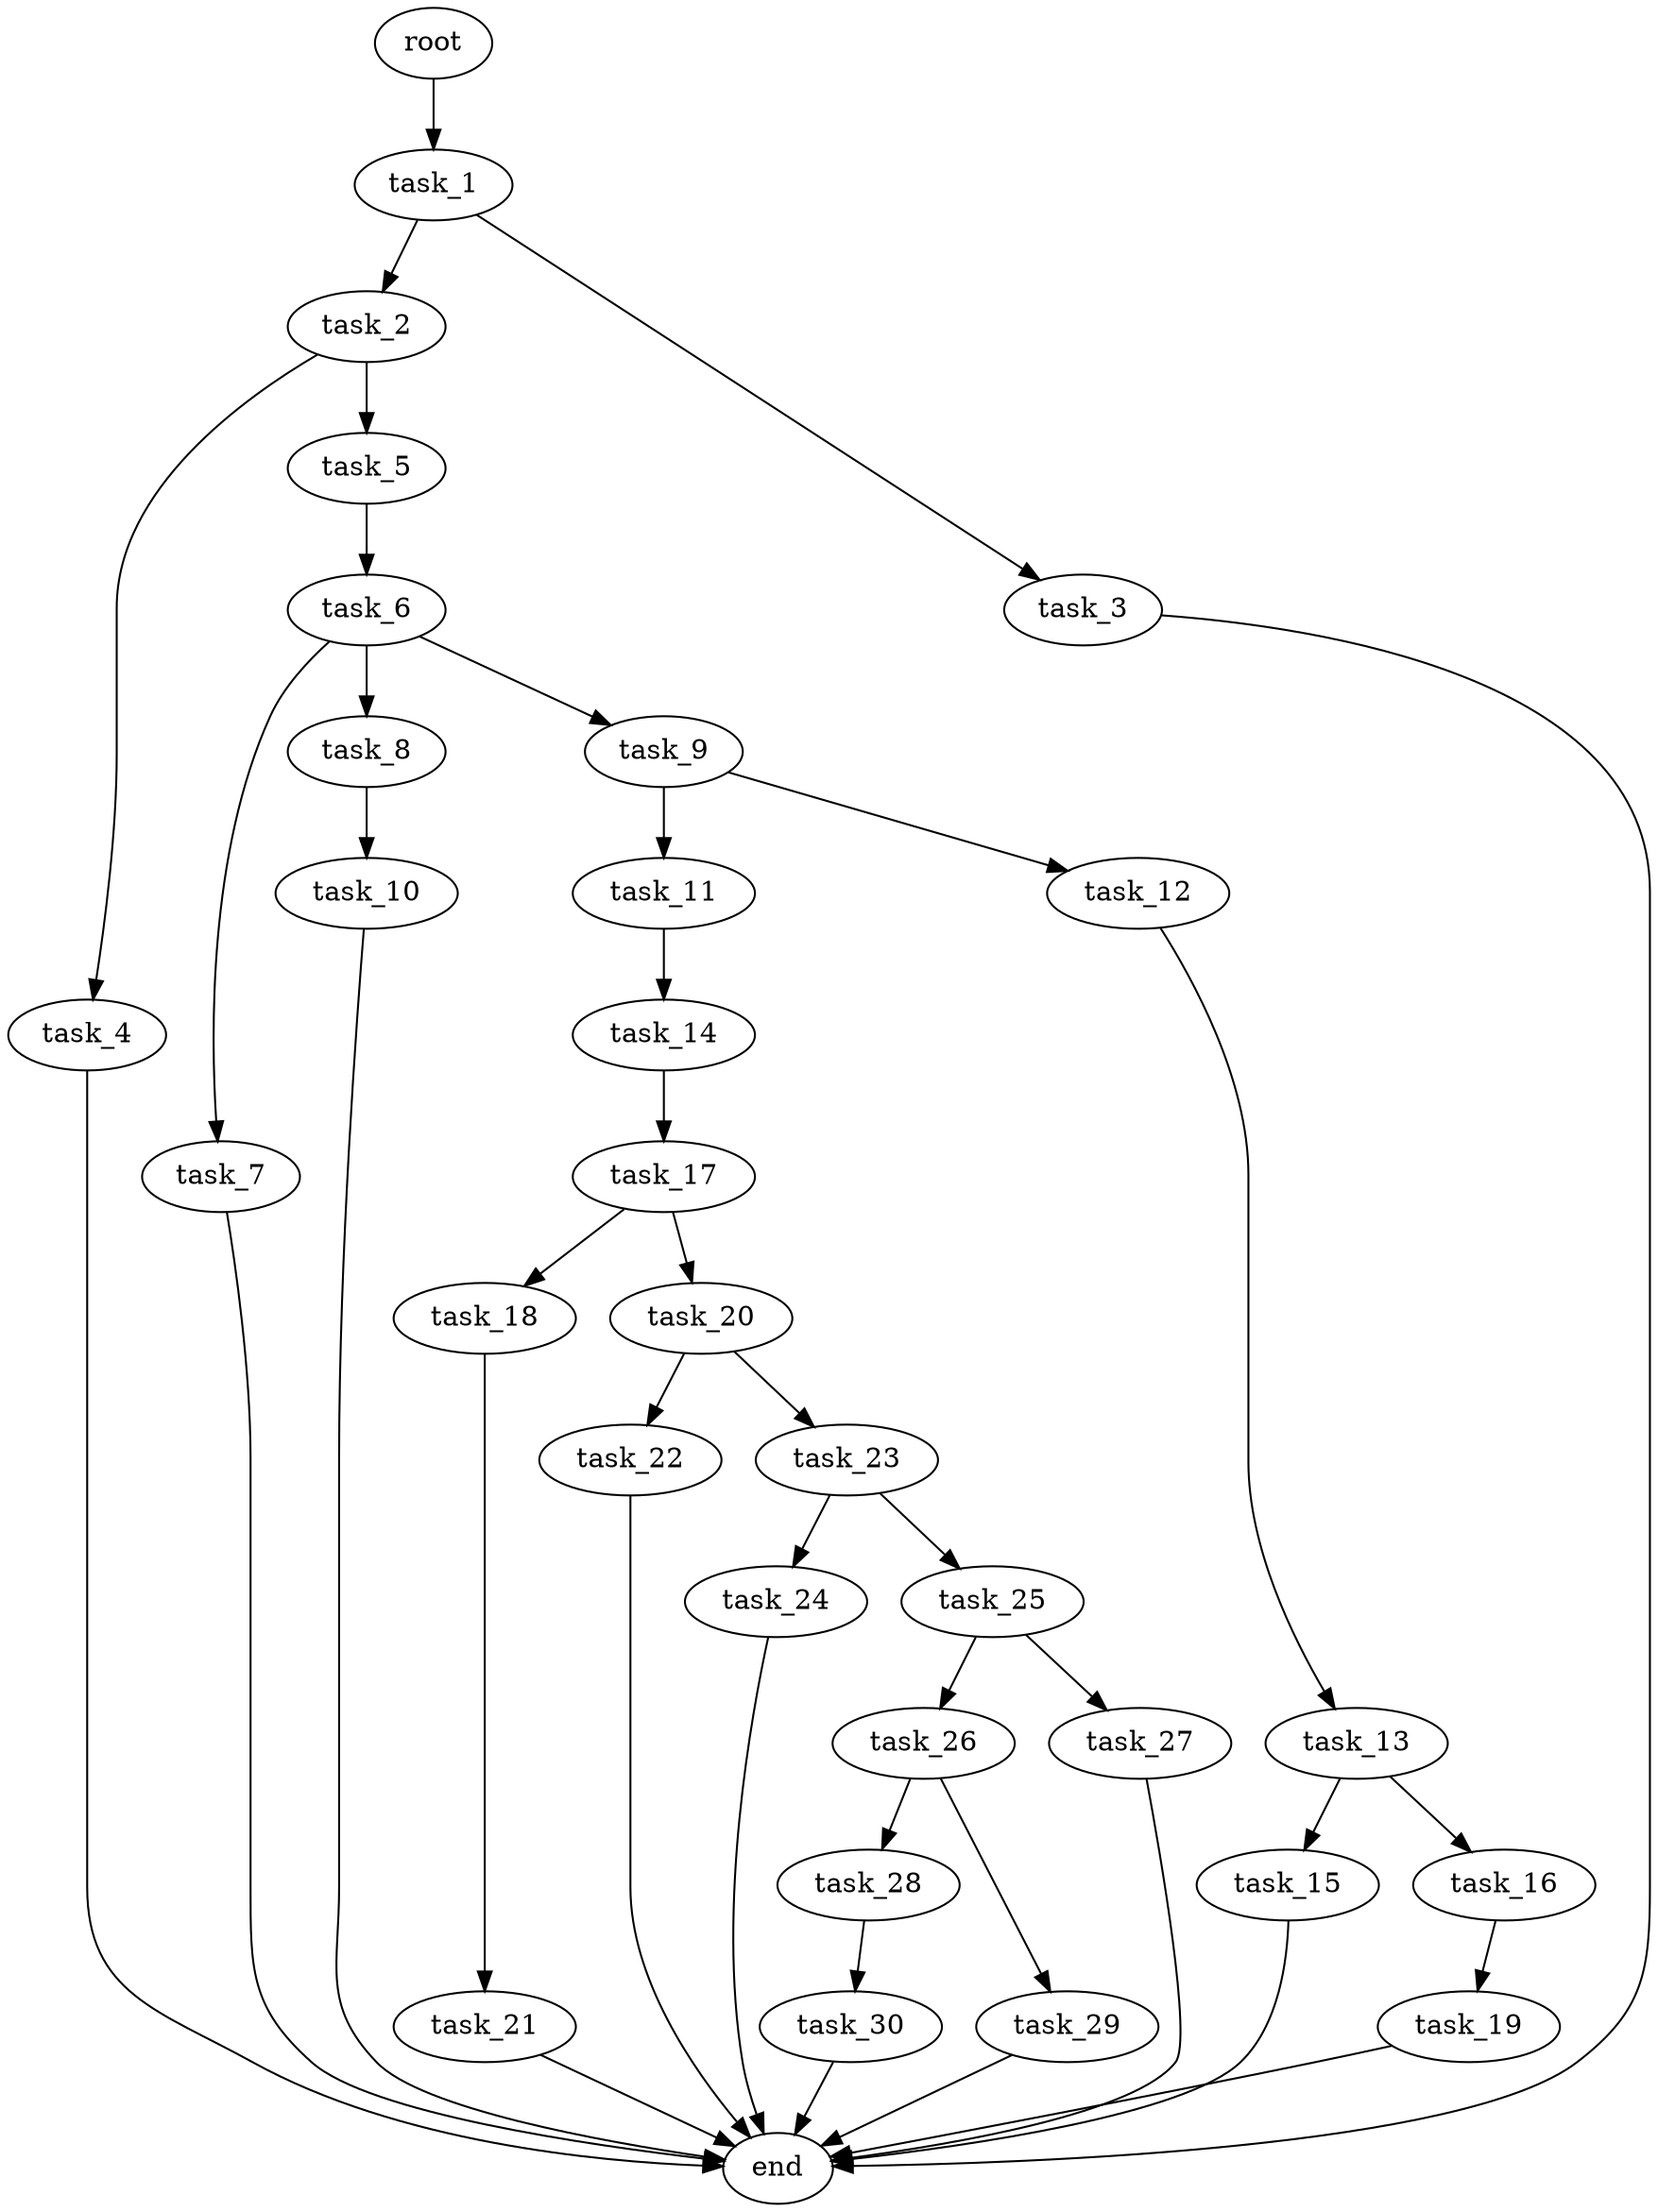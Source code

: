 digraph G {
  root [size="0.000000e+00"];
  task_1 [size="8.591396e+08"];
  task_2 [size="7.318049e+09"];
  task_3 [size="9.174686e+09"];
  task_4 [size="9.224985e+09"];
  task_5 [size="7.682398e+09"];
  task_6 [size="1.995511e+09"];
  task_7 [size="3.287878e+09"];
  task_8 [size="3.173531e+09"];
  task_9 [size="9.964386e+09"];
  task_10 [size="4.863464e+09"];
  task_11 [size="7.023206e+09"];
  task_12 [size="4.762718e+09"];
  task_13 [size="2.784472e+09"];
  task_14 [size="3.837851e+08"];
  task_15 [size="1.558255e+09"];
  task_16 [size="4.700205e+09"];
  task_17 [size="6.402524e+09"];
  task_18 [size="3.202546e+09"];
  task_19 [size="3.142012e+08"];
  task_20 [size="6.011173e+09"];
  task_21 [size="3.803468e+09"];
  task_22 [size="9.364660e+09"];
  task_23 [size="3.615566e+09"];
  task_24 [size="4.301667e+09"];
  task_25 [size="4.734623e+09"];
  task_26 [size="5.417211e+08"];
  task_27 [size="8.680338e+09"];
  task_28 [size="9.526497e+09"];
  task_29 [size="6.837031e+09"];
  task_30 [size="2.699211e+09"];
  end [size="0.000000e+00"];

  root -> task_1 [size="1.000000e-12"];
  task_1 -> task_2 [size="7.318049e+08"];
  task_1 -> task_3 [size="9.174686e+08"];
  task_2 -> task_4 [size="9.224985e+08"];
  task_2 -> task_5 [size="7.682398e+08"];
  task_3 -> end [size="1.000000e-12"];
  task_4 -> end [size="1.000000e-12"];
  task_5 -> task_6 [size="1.995511e+08"];
  task_6 -> task_7 [size="3.287878e+08"];
  task_6 -> task_8 [size="3.173531e+08"];
  task_6 -> task_9 [size="9.964386e+08"];
  task_7 -> end [size="1.000000e-12"];
  task_8 -> task_10 [size="4.863464e+08"];
  task_9 -> task_11 [size="7.023206e+08"];
  task_9 -> task_12 [size="4.762718e+08"];
  task_10 -> end [size="1.000000e-12"];
  task_11 -> task_14 [size="3.837851e+07"];
  task_12 -> task_13 [size="2.784472e+08"];
  task_13 -> task_15 [size="1.558255e+08"];
  task_13 -> task_16 [size="4.700205e+08"];
  task_14 -> task_17 [size="6.402524e+08"];
  task_15 -> end [size="1.000000e-12"];
  task_16 -> task_19 [size="3.142012e+07"];
  task_17 -> task_18 [size="3.202546e+08"];
  task_17 -> task_20 [size="6.011173e+08"];
  task_18 -> task_21 [size="3.803468e+08"];
  task_19 -> end [size="1.000000e-12"];
  task_20 -> task_22 [size="9.364660e+08"];
  task_20 -> task_23 [size="3.615566e+08"];
  task_21 -> end [size="1.000000e-12"];
  task_22 -> end [size="1.000000e-12"];
  task_23 -> task_24 [size="4.301667e+08"];
  task_23 -> task_25 [size="4.734623e+08"];
  task_24 -> end [size="1.000000e-12"];
  task_25 -> task_26 [size="5.417211e+07"];
  task_25 -> task_27 [size="8.680338e+08"];
  task_26 -> task_28 [size="9.526497e+08"];
  task_26 -> task_29 [size="6.837031e+08"];
  task_27 -> end [size="1.000000e-12"];
  task_28 -> task_30 [size="2.699211e+08"];
  task_29 -> end [size="1.000000e-12"];
  task_30 -> end [size="1.000000e-12"];
}
